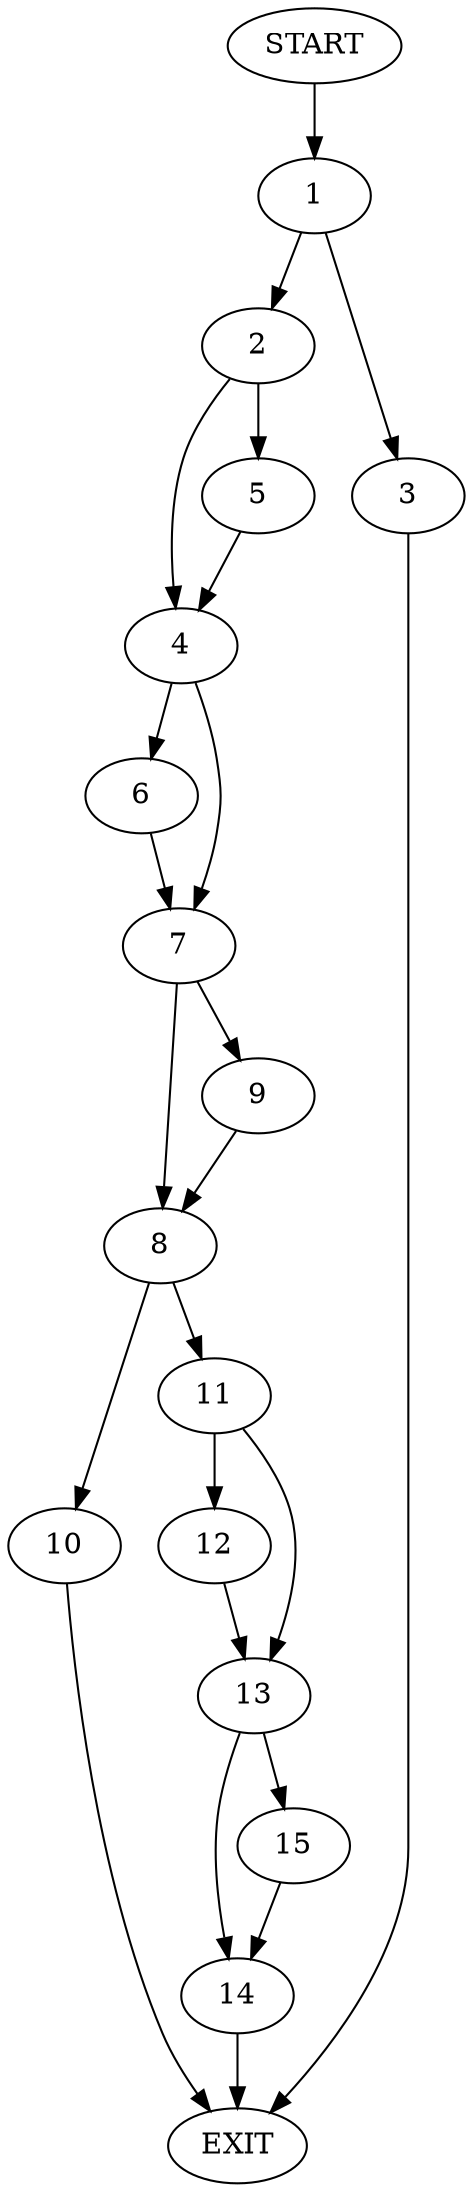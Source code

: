 digraph {
0 [label="START"]
16 [label="EXIT"]
0 -> 1
1 -> 2
1 -> 3
2 -> 4
2 -> 5
3 -> 16
4 -> 6
4 -> 7
5 -> 4
7 -> 8
7 -> 9
6 -> 7
8 -> 10
8 -> 11
9 -> 8
10 -> 16
11 -> 12
11 -> 13
13 -> 14
13 -> 15
12 -> 13
15 -> 14
14 -> 16
}
